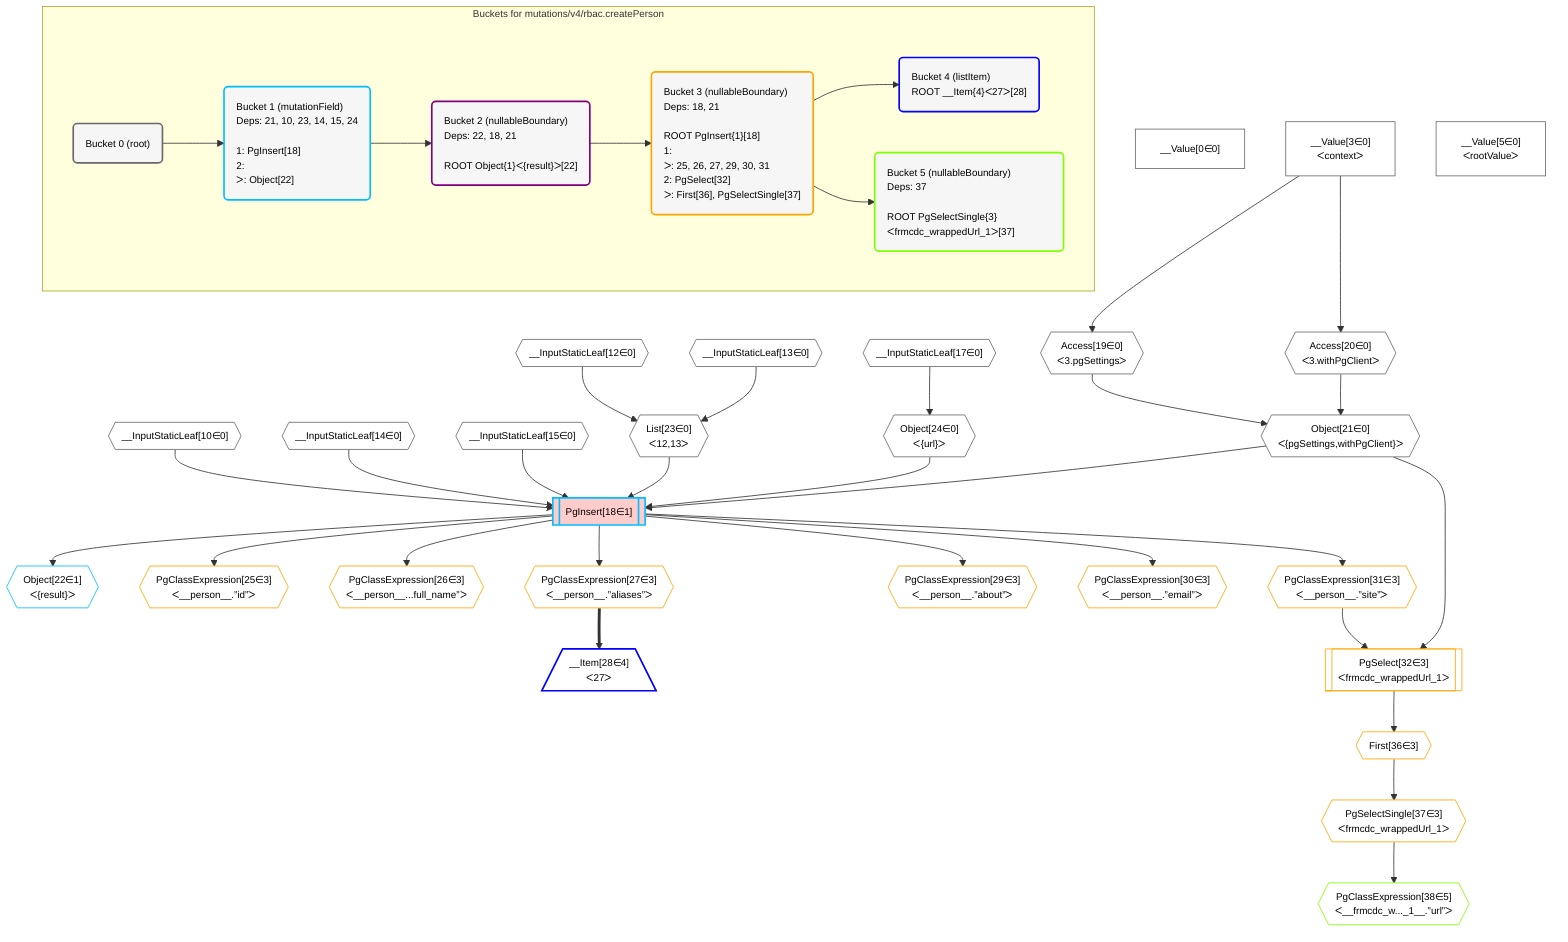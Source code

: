 %%{init: {'themeVariables': { 'fontSize': '12px'}}}%%
graph TD
    classDef path fill:#eee,stroke:#000,color:#000
    classDef plan fill:#fff,stroke-width:1px,color:#000
    classDef itemplan fill:#fff,stroke-width:2px,color:#000
    classDef unbatchedplan fill:#dff,stroke-width:1px,color:#000
    classDef sideeffectplan fill:#fcc,stroke-width:2px,color:#000
    classDef bucket fill:#f6f6f6,color:#000,stroke-width:2px,text-align:left


    %% define steps
    __Value0["__Value[0∈0]"]:::plan
    __Value3["__Value[3∈0]<br />ᐸcontextᐳ"]:::plan
    __Value5["__Value[5∈0]<br />ᐸrootValueᐳ"]:::plan
    __InputStaticLeaf10{{"__InputStaticLeaf[10∈0]"}}:::plan
    __InputStaticLeaf12{{"__InputStaticLeaf[12∈0]"}}:::plan
    __InputStaticLeaf13{{"__InputStaticLeaf[13∈0]"}}:::plan
    __InputStaticLeaf14{{"__InputStaticLeaf[14∈0]"}}:::plan
    __InputStaticLeaf15{{"__InputStaticLeaf[15∈0]"}}:::plan
    __InputStaticLeaf17{{"__InputStaticLeaf[17∈0]"}}:::plan
    Access19{{"Access[19∈0]<br />ᐸ3.pgSettingsᐳ"}}:::plan
    Access20{{"Access[20∈0]<br />ᐸ3.withPgClientᐳ"}}:::plan
    Object21{{"Object[21∈0]<br />ᐸ{pgSettings,withPgClient}ᐳ"}}:::plan
    List23{{"List[23∈0]<br />ᐸ12,13ᐳ"}}:::plan
    Object24{{"Object[24∈0]<br />ᐸ{url}ᐳ"}}:::plan
    PgInsert18[["PgInsert[18∈1]"]]:::sideeffectplan
    Object22{{"Object[22∈1]<br />ᐸ{result}ᐳ"}}:::plan
    PgClassExpression25{{"PgClassExpression[25∈3]<br />ᐸ__person__.”id”ᐳ"}}:::plan
    PgClassExpression26{{"PgClassExpression[26∈3]<br />ᐸ__person__...full_name”ᐳ"}}:::plan
    PgClassExpression27{{"PgClassExpression[27∈3]<br />ᐸ__person__.”aliases”ᐳ"}}:::plan
    __Item28[/"__Item[28∈4]<br />ᐸ27ᐳ"\]:::itemplan
    PgClassExpression29{{"PgClassExpression[29∈3]<br />ᐸ__person__.”about”ᐳ"}}:::plan
    PgClassExpression30{{"PgClassExpression[30∈3]<br />ᐸ__person__.”email”ᐳ"}}:::plan
    PgClassExpression31{{"PgClassExpression[31∈3]<br />ᐸ__person__.”site”ᐳ"}}:::plan
    PgSelect32[["PgSelect[32∈3]<br />ᐸfrmcdc_wrappedUrl_1ᐳ"]]:::plan
    First36{{"First[36∈3]"}}:::plan
    PgSelectSingle37{{"PgSelectSingle[37∈3]<br />ᐸfrmcdc_wrappedUrl_1ᐳ"}}:::plan
    PgClassExpression38{{"PgClassExpression[38∈5]<br />ᐸ__frmcdc_w..._1__.”url”ᐳ"}}:::plan

    %% plan dependencies
    __Value3 --> Access19
    __Value3 --> Access20
    Access19 & Access20 --> Object21
    __InputStaticLeaf12 & __InputStaticLeaf13 --> List23
    __InputStaticLeaf17 --> Object24
    Object21 & __InputStaticLeaf10 & List23 & __InputStaticLeaf14 & __InputStaticLeaf15 & Object24 --> PgInsert18
    PgInsert18 --> Object22
    PgInsert18 --> PgClassExpression25
    PgInsert18 --> PgClassExpression26
    PgInsert18 --> PgClassExpression27
    PgClassExpression27 ==> __Item28
    PgInsert18 --> PgClassExpression29
    PgInsert18 --> PgClassExpression30
    PgInsert18 --> PgClassExpression31
    Object21 & PgClassExpression31 --> PgSelect32
    PgSelect32 --> First36
    First36 --> PgSelectSingle37
    PgSelectSingle37 --> PgClassExpression38

    subgraph "Buckets for mutations/v4/rbac.createPerson"
    Bucket0("Bucket 0 (root)"):::bucket
    classDef bucket0 stroke:#696969
    class Bucket0,__Value0,__Value3,__Value5,__InputStaticLeaf10,__InputStaticLeaf12,__InputStaticLeaf13,__InputStaticLeaf14,__InputStaticLeaf15,__InputStaticLeaf17,Access19,Access20,Object21,List23,Object24 bucket0
    Bucket1("Bucket 1 (mutationField)<br />Deps: 21, 10, 23, 14, 15, 24<br /><br />1: PgInsert[18]<br />2: <br />ᐳ: Object[22]"):::bucket
    classDef bucket1 stroke:#00bfff
    class Bucket1,PgInsert18,Object22 bucket1
    Bucket2("Bucket 2 (nullableBoundary)<br />Deps: 22, 18, 21<br /><br />ROOT Object{1}ᐸ{result}ᐳ[22]"):::bucket
    classDef bucket2 stroke:#7f007f
    class Bucket2 bucket2
    Bucket3("Bucket 3 (nullableBoundary)<br />Deps: 18, 21<br /><br />ROOT PgInsert{1}[18]<br />1: <br />ᐳ: 25, 26, 27, 29, 30, 31<br />2: PgSelect[32]<br />ᐳ: First[36], PgSelectSingle[37]"):::bucket
    classDef bucket3 stroke:#ffa500
    class Bucket3,PgClassExpression25,PgClassExpression26,PgClassExpression27,PgClassExpression29,PgClassExpression30,PgClassExpression31,PgSelect32,First36,PgSelectSingle37 bucket3
    Bucket4("Bucket 4 (listItem)<br />ROOT __Item{4}ᐸ27ᐳ[28]"):::bucket
    classDef bucket4 stroke:#0000ff
    class Bucket4,__Item28 bucket4
    Bucket5("Bucket 5 (nullableBoundary)<br />Deps: 37<br /><br />ROOT PgSelectSingle{3}ᐸfrmcdc_wrappedUrl_1ᐳ[37]"):::bucket
    classDef bucket5 stroke:#7fff00
    class Bucket5,PgClassExpression38 bucket5
    Bucket0 --> Bucket1
    Bucket1 --> Bucket2
    Bucket2 --> Bucket3
    Bucket3 --> Bucket4 & Bucket5
    end